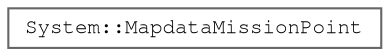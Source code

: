 digraph "Graphical Class Hierarchy"
{
 // LATEX_PDF_SIZE
  bgcolor="transparent";
  edge [fontname=FreeMono,fontsize=10,labelfontname=FreeMono,labelfontsize=10];
  node [fontname=FreeMono,fontsize=10,shape=box,height=0.2,width=0.4];
  rankdir="LR";
  Node0 [label="System::MapdataMissionPoint",height=0.2,width=0.4,color="grey40", fillcolor="white", style="filled",URL="$class_system_1_1_mapdata_mission_point.html",tooltip=" "];
}
